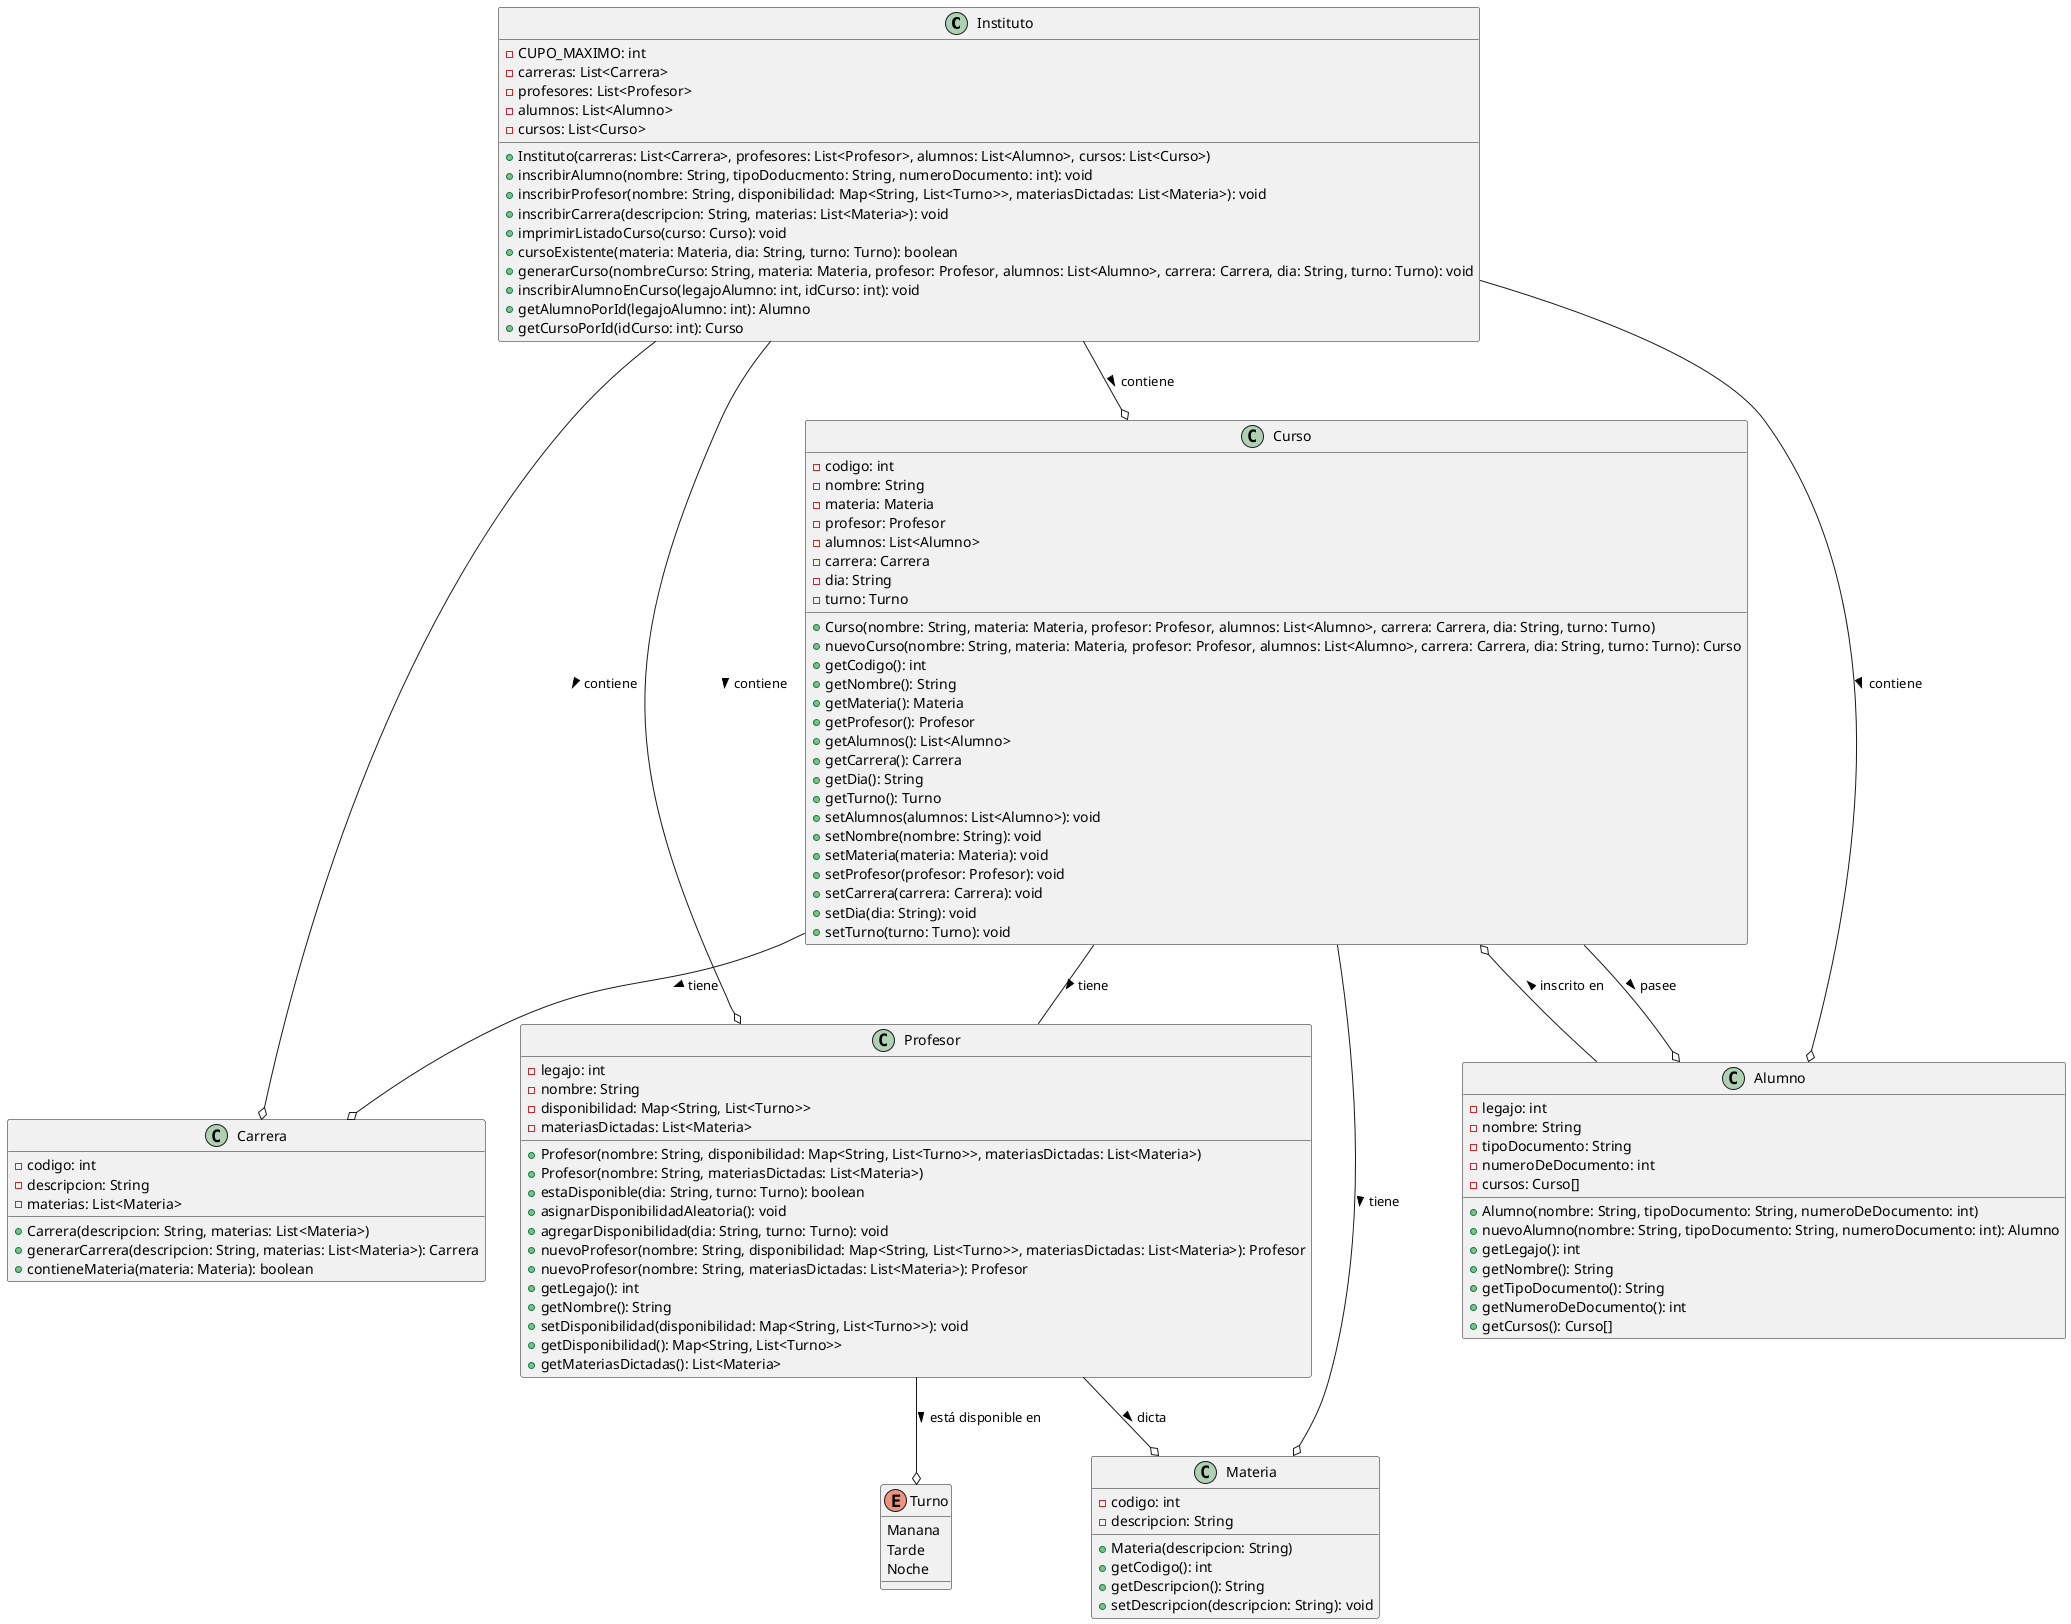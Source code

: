@startuml

class Instituto {
    - CUPO_MAXIMO: int
    - carreras: List<Carrera>
    - profesores: List<Profesor>
    - alumnos: List<Alumno>
    - cursos: List<Curso>
    + Instituto(carreras: List<Carrera>, profesores: List<Profesor>, alumnos: List<Alumno>, cursos: List<Curso>)
    + inscribirAlumno(nombre: String, tipoDoducmento: String, numeroDocumento: int): void
    + inscribirProfesor(nombre: String, disponibilidad: Map<String, List<Turno>>, materiasDictadas: List<Materia>): void
    + inscribirCarrera(descripcion: String, materias: List<Materia>): void
    + imprimirListadoCurso(curso: Curso): void
    + cursoExistente(materia: Materia, dia: String, turno: Turno): boolean
    + generarCurso(nombreCurso: String, materia: Materia, profesor: Profesor, alumnos: List<Alumno>, carrera: Carrera, dia: String, turno: Turno): void
    + inscribirAlumnoEnCurso(legajoAlumno: int, idCurso: int): void
    + getAlumnoPorId(legajoAlumno: int): Alumno
    + getCursoPorId(idCurso: int): Curso
}

class Carrera {
    - codigo: int
    - descripcion: String
    - materias: List<Materia>
    + Carrera(descripcion: String, materias: List<Materia>)
    + generarCarrera(descripcion: String, materias: List<Materia>): Carrera
    + contieneMateria(materia: Materia): boolean
}

class Materia {
    - codigo: int
    - descripcion: String
    + Materia(descripcion: String)
    + getCodigo(): int
    + getDescripcion(): String
    + setDescripcion(descripcion: String): void
}

class Curso {
    - codigo: int
    - nombre: String
    - materia: Materia
    - profesor: Profesor
    - alumnos: List<Alumno>
    - carrera: Carrera
    - dia: String
    - turno: Turno
    + Curso(nombre: String, materia: Materia, profesor: Profesor, alumnos: List<Alumno>, carrera: Carrera, dia: String, turno: Turno)
    + nuevoCurso(nombre: String, materia: Materia, profesor: Profesor, alumnos: List<Alumno>, carrera: Carrera, dia: String, turno: Turno): Curso
    + getCodigo(): int
    + getNombre(): String
    + getMateria(): Materia
    + getProfesor(): Profesor
    + getAlumnos(): List<Alumno>
    + getCarrera(): Carrera
    + getDia(): String
    + getTurno(): Turno
    + setAlumnos(alumnos: List<Alumno>): void
    + setNombre(nombre: String): void
    + setMateria(materia: Materia): void
    + setProfesor(profesor: Profesor): void
    + setCarrera(carrera: Carrera): void
    + setDia(dia: String): void
    + setTurno(turno: Turno): void
}

class Profesor {
    - legajo: int
    - nombre: String
    - disponibilidad: Map<String, List<Turno>>
    - materiasDictadas: List<Materia>
    + Profesor(nombre: String, disponibilidad: Map<String, List<Turno>>, materiasDictadas: List<Materia>)
    + Profesor(nombre: String, materiasDictadas: List<Materia>)
    + estaDisponible(dia: String, turno: Turno): boolean
    + asignarDisponibilidadAleatoria(): void
    + agregarDisponibilidad(dia: String, turno: Turno): void
    + nuevoProfesor(nombre: String, disponibilidad: Map<String, List<Turno>>, materiasDictadas: List<Materia>): Profesor
    + nuevoProfesor(nombre: String, materiasDictadas: List<Materia>): Profesor
    + getLegajo(): int
    + getNombre(): String
    + setDisponibilidad(disponibilidad: Map<String, List<Turno>>): void
    + getDisponibilidad(): Map<String, List<Turno>>
    + getMateriasDictadas(): List<Materia>
}

class Alumno {
    - legajo: int
    - nombre: String
    - tipoDocumento: String
    - numeroDeDocumento: int
    - cursos: Curso[]
    + Alumno(nombre: String, tipoDocumento: String, numeroDeDocumento: int)
    + nuevoAlumno(nombre: String, tipoDocumento: String, numeroDocumento: int): Alumno
    + getLegajo(): int
    + getNombre(): String
    + getTipoDocumento(): String
    + getNumeroDeDocumento(): int
    + getCursos(): Curso[]
}

enum Turno {
    Manana
    Tarde
    Noche
}

Instituto --o Carrera : contiene >
Instituto --o Profesor : contiene >
Instituto --o Alumno : contiene >
Instituto --o Curso : contiene >

Curso --o Materia : tiene >
Curso -- Profesor : tiene >
Curso --o Alumno : pasee >
Curso --o Carrera : tiene >

Profesor --o Materia : dicta >
Profesor --o Turno : está disponible en >

Alumno --o Curso : inscrito en >

@enduml